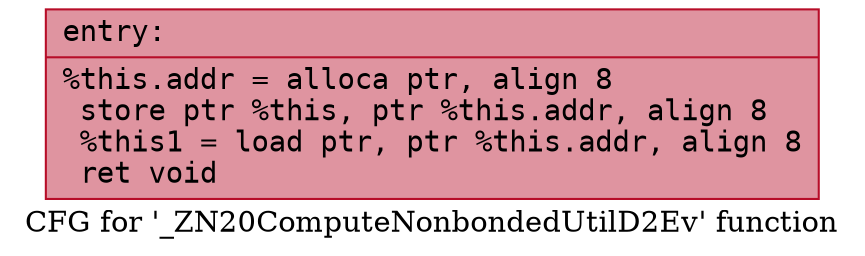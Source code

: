 digraph "CFG for '_ZN20ComputeNonbondedUtilD2Ev' function" {
	label="CFG for '_ZN20ComputeNonbondedUtilD2Ev' function";

	Node0x55695a593a90 [shape=record,color="#b70d28ff", style=filled, fillcolor="#b70d2870" fontname="Courier",label="{entry:\l|  %this.addr = alloca ptr, align 8\l  store ptr %this, ptr %this.addr, align 8\l  %this1 = load ptr, ptr %this.addr, align 8\l  ret void\l}"];
}
